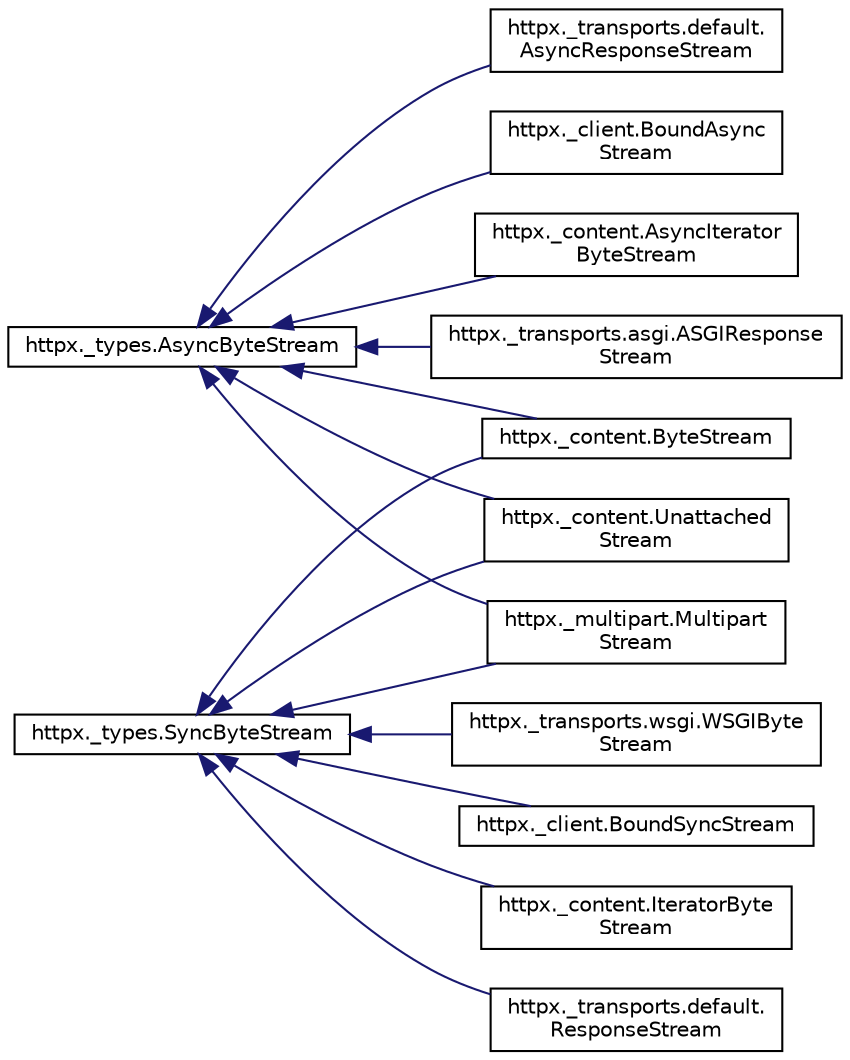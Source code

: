 digraph "Graphical Class Hierarchy"
{
 // LATEX_PDF_SIZE
  edge [fontname="Helvetica",fontsize="10",labelfontname="Helvetica",labelfontsize="10"];
  node [fontname="Helvetica",fontsize="10",shape=record];
  rankdir="LR";
  Node0 [label="httpx._types.AsyncByteStream",height=0.2,width=0.4,color="black", fillcolor="white", style="filled",URL="$classhttpx_1_1__types_1_1AsyncByteStream.html",tooltip=" "];
  Node0 -> Node1 [dir="back",color="midnightblue",fontsize="10",style="solid",fontname="Helvetica"];
  Node1 [label="httpx._client.BoundAsync\lStream",height=0.2,width=0.4,color="black", fillcolor="white", style="filled",URL="$classhttpx_1_1__client_1_1BoundAsyncStream.html",tooltip=" "];
  Node0 -> Node2 [dir="back",color="midnightblue",fontsize="10",style="solid",fontname="Helvetica"];
  Node2 [label="httpx._content.AsyncIterator\lByteStream",height=0.2,width=0.4,color="black", fillcolor="white", style="filled",URL="$classhttpx_1_1__content_1_1AsyncIteratorByteStream.html",tooltip=" "];
  Node0 -> Node3 [dir="back",color="midnightblue",fontsize="10",style="solid",fontname="Helvetica"];
  Node3 [label="httpx._content.ByteStream",height=0.2,width=0.4,color="black", fillcolor="white", style="filled",URL="$classhttpx_1_1__content_1_1ByteStream.html",tooltip=" "];
  Node0 -> Node4 [dir="back",color="midnightblue",fontsize="10",style="solid",fontname="Helvetica"];
  Node4 [label="httpx._content.Unattached\lStream",height=0.2,width=0.4,color="black", fillcolor="white", style="filled",URL="$classhttpx_1_1__content_1_1UnattachedStream.html",tooltip=" "];
  Node0 -> Node5 [dir="back",color="midnightblue",fontsize="10",style="solid",fontname="Helvetica"];
  Node5 [label="httpx._multipart.Multipart\lStream",height=0.2,width=0.4,color="black", fillcolor="white", style="filled",URL="$classhttpx_1_1__multipart_1_1MultipartStream.html",tooltip=" "];
  Node0 -> Node6 [dir="back",color="midnightblue",fontsize="10",style="solid",fontname="Helvetica"];
  Node6 [label="httpx._transports.asgi.ASGIResponse\lStream",height=0.2,width=0.4,color="black", fillcolor="white", style="filled",URL="$classhttpx_1_1__transports_1_1asgi_1_1ASGIResponseStream.html",tooltip=" "];
  Node0 -> Node7 [dir="back",color="midnightblue",fontsize="10",style="solid",fontname="Helvetica"];
  Node7 [label="httpx._transports.default.\lAsyncResponseStream",height=0.2,width=0.4,color="black", fillcolor="white", style="filled",URL="$classhttpx_1_1__transports_1_1default_1_1AsyncResponseStream.html",tooltip=" "];
  Node12974 [label="httpx._types.SyncByteStream",height=0.2,width=0.4,color="black", fillcolor="white", style="filled",URL="$classhttpx_1_1__types_1_1SyncByteStream.html",tooltip=" "];
  Node12974 -> Node12975 [dir="back",color="midnightblue",fontsize="10",style="solid",fontname="Helvetica"];
  Node12975 [label="httpx._client.BoundSyncStream",height=0.2,width=0.4,color="black", fillcolor="white", style="filled",URL="$classhttpx_1_1__client_1_1BoundSyncStream.html",tooltip=" "];
  Node12974 -> Node3 [dir="back",color="midnightblue",fontsize="10",style="solid",fontname="Helvetica"];
  Node12974 -> Node12976 [dir="back",color="midnightblue",fontsize="10",style="solid",fontname="Helvetica"];
  Node12976 [label="httpx._content.IteratorByte\lStream",height=0.2,width=0.4,color="black", fillcolor="white", style="filled",URL="$classhttpx_1_1__content_1_1IteratorByteStream.html",tooltip=" "];
  Node12974 -> Node4 [dir="back",color="midnightblue",fontsize="10",style="solid",fontname="Helvetica"];
  Node12974 -> Node5 [dir="back",color="midnightblue",fontsize="10",style="solid",fontname="Helvetica"];
  Node12974 -> Node12977 [dir="back",color="midnightblue",fontsize="10",style="solid",fontname="Helvetica"];
  Node12977 [label="httpx._transports.default.\lResponseStream",height=0.2,width=0.4,color="black", fillcolor="white", style="filled",URL="$classhttpx_1_1__transports_1_1default_1_1ResponseStream.html",tooltip=" "];
  Node12974 -> Node12978 [dir="back",color="midnightblue",fontsize="10",style="solid",fontname="Helvetica"];
  Node12978 [label="httpx._transports.wsgi.WSGIByte\lStream",height=0.2,width=0.4,color="black", fillcolor="white", style="filled",URL="$classhttpx_1_1__transports_1_1wsgi_1_1WSGIByteStream.html",tooltip=" "];
}
